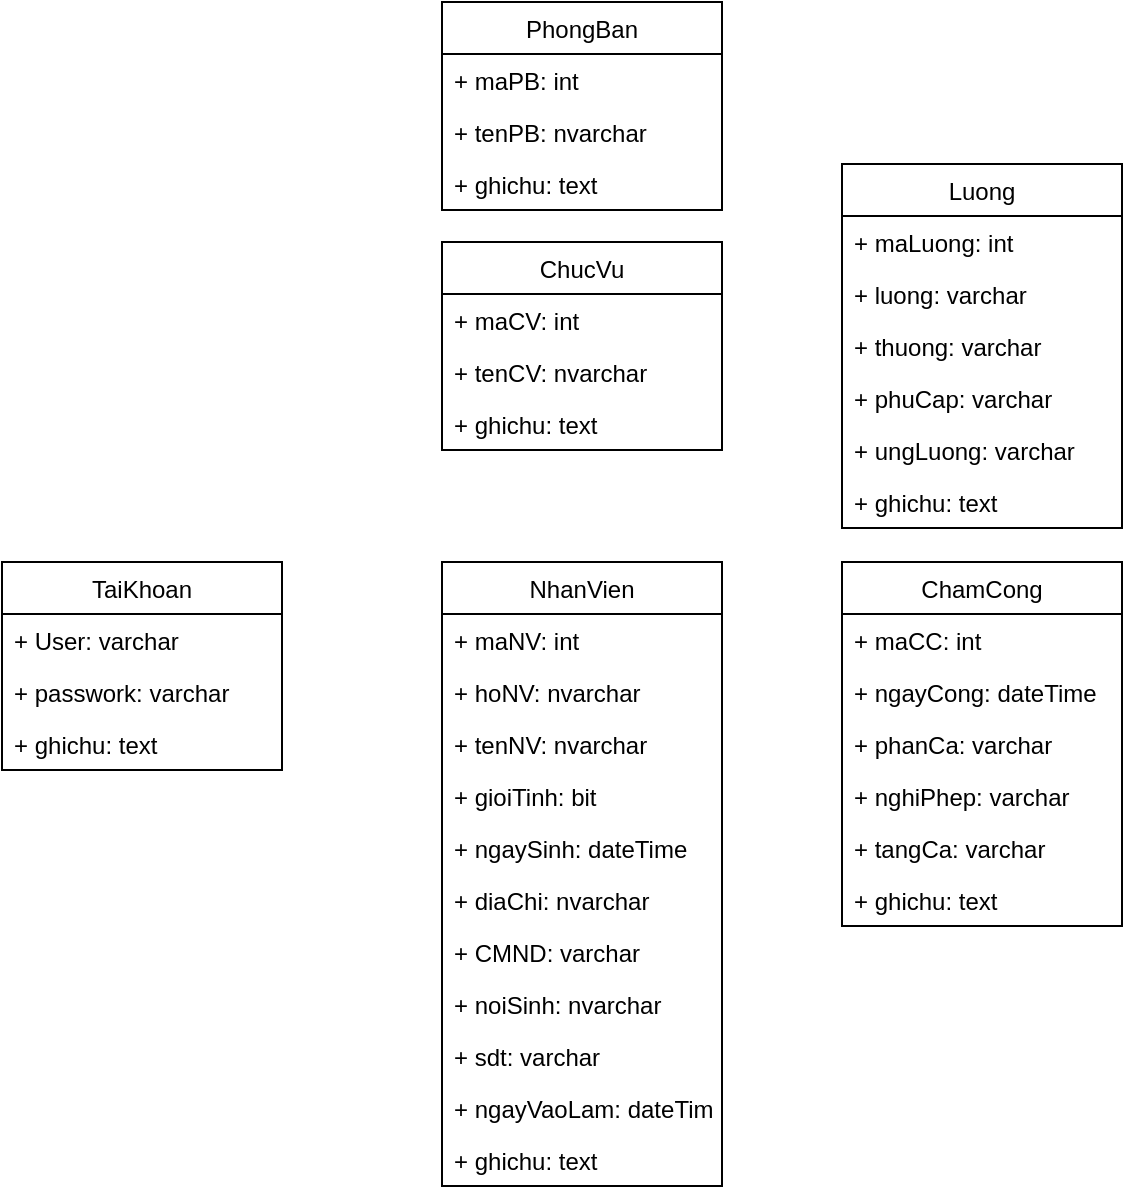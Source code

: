 <mxfile version="17.1.3" type="device"><diagram id="c9fbCX_mUACiOc3NLSKb" name="Page-1"><mxGraphModel dx="868" dy="450" grid="1" gridSize="10" guides="1" tooltips="1" connect="1" arrows="1" fold="1" page="1" pageScale="1" pageWidth="850" pageHeight="1100" math="0" shadow="0"><root><mxCell id="0"/><mxCell id="1" parent="0"/><mxCell id="HYWNe4LAX6FUEaXQ1EQL-1" value="NhanVien" style="swimlane;fontStyle=0;childLayout=stackLayout;horizontal=1;startSize=26;fillColor=none;horizontalStack=0;resizeParent=1;resizeParentMax=0;resizeLast=0;collapsible=1;marginBottom=0;" parent="1" vertex="1"><mxGeometry x="360" y="360" width="140" height="312" as="geometry"/></mxCell><mxCell id="HYWNe4LAX6FUEaXQ1EQL-2" value="+ maNV: int" style="text;strokeColor=none;fillColor=none;align=left;verticalAlign=top;spacingLeft=4;spacingRight=4;overflow=hidden;rotatable=0;points=[[0,0.5],[1,0.5]];portConstraint=eastwest;" parent="HYWNe4LAX6FUEaXQ1EQL-1" vertex="1"><mxGeometry y="26" width="140" height="26" as="geometry"/></mxCell><mxCell id="HYWNe4LAX6FUEaXQ1EQL-3" value="+ hoNV: nvarchar" style="text;strokeColor=none;fillColor=none;align=left;verticalAlign=top;spacingLeft=4;spacingRight=4;overflow=hidden;rotatable=0;points=[[0,0.5],[1,0.5]];portConstraint=eastwest;" parent="HYWNe4LAX6FUEaXQ1EQL-1" vertex="1"><mxGeometry y="52" width="140" height="26" as="geometry"/></mxCell><mxCell id="xoe-rJFLEXFUM1OHVGF3-1" value="+ tenNV: nvarchar" style="text;strokeColor=none;fillColor=none;align=left;verticalAlign=top;spacingLeft=4;spacingRight=4;overflow=hidden;rotatable=0;points=[[0,0.5],[1,0.5]];portConstraint=eastwest;" vertex="1" parent="HYWNe4LAX6FUEaXQ1EQL-1"><mxGeometry y="78" width="140" height="26" as="geometry"/></mxCell><mxCell id="HYWNe4LAX6FUEaXQ1EQL-5" value="+ gioiTinh: bit" style="text;strokeColor=none;fillColor=none;align=left;verticalAlign=top;spacingLeft=4;spacingRight=4;overflow=hidden;rotatable=0;points=[[0,0.5],[1,0.5]];portConstraint=eastwest;" parent="HYWNe4LAX6FUEaXQ1EQL-1" vertex="1"><mxGeometry y="104" width="140" height="26" as="geometry"/></mxCell><mxCell id="HYWNe4LAX6FUEaXQ1EQL-6" value="+ ngaySinh: dateTime" style="text;strokeColor=none;fillColor=none;align=left;verticalAlign=top;spacingLeft=4;spacingRight=4;overflow=hidden;rotatable=0;points=[[0,0.5],[1,0.5]];portConstraint=eastwest;" parent="HYWNe4LAX6FUEaXQ1EQL-1" vertex="1"><mxGeometry y="130" width="140" height="26" as="geometry"/></mxCell><mxCell id="HYWNe4LAX6FUEaXQ1EQL-8" value="+ diaChi: nvarchar" style="text;strokeColor=none;fillColor=none;align=left;verticalAlign=top;spacingLeft=4;spacingRight=4;overflow=hidden;rotatable=0;points=[[0,0.5],[1,0.5]];portConstraint=eastwest;" parent="HYWNe4LAX6FUEaXQ1EQL-1" vertex="1"><mxGeometry y="156" width="140" height="26" as="geometry"/></mxCell><mxCell id="HYWNe4LAX6FUEaXQ1EQL-7" value="+ CMND: varchar" style="text;strokeColor=none;fillColor=none;align=left;verticalAlign=top;spacingLeft=4;spacingRight=4;overflow=hidden;rotatable=0;points=[[0,0.5],[1,0.5]];portConstraint=eastwest;" parent="HYWNe4LAX6FUEaXQ1EQL-1" vertex="1"><mxGeometry y="182" width="140" height="26" as="geometry"/></mxCell><mxCell id="HYWNe4LAX6FUEaXQ1EQL-4" value="+ noiSinh: nvarchar" style="text;strokeColor=none;fillColor=none;align=left;verticalAlign=top;spacingLeft=4;spacingRight=4;overflow=hidden;rotatable=0;points=[[0,0.5],[1,0.5]];portConstraint=eastwest;" parent="HYWNe4LAX6FUEaXQ1EQL-1" vertex="1"><mxGeometry y="208" width="140" height="26" as="geometry"/></mxCell><mxCell id="HYWNe4LAX6FUEaXQ1EQL-9" value="+ sdt: varchar" style="text;strokeColor=none;fillColor=none;align=left;verticalAlign=top;spacingLeft=4;spacingRight=4;overflow=hidden;rotatable=0;points=[[0,0.5],[1,0.5]];portConstraint=eastwest;" parent="HYWNe4LAX6FUEaXQ1EQL-1" vertex="1"><mxGeometry y="234" width="140" height="26" as="geometry"/></mxCell><mxCell id="xoe-rJFLEXFUM1OHVGF3-3" value="+ ngayVaoLam: dateTime" style="text;strokeColor=none;fillColor=none;align=left;verticalAlign=top;spacingLeft=4;spacingRight=4;overflow=hidden;rotatable=0;points=[[0,0.5],[1,0.5]];portConstraint=eastwest;" vertex="1" parent="HYWNe4LAX6FUEaXQ1EQL-1"><mxGeometry y="260" width="140" height="26" as="geometry"/></mxCell><mxCell id="yrNsnFtLGGk8ycKt3YTh-4" value="+ ghichu: text" style="text;strokeColor=none;fillColor=none;align=left;verticalAlign=top;spacingLeft=4;spacingRight=4;overflow=hidden;rotatable=0;points=[[0,0.5],[1,0.5]];portConstraint=eastwest;" parent="HYWNe4LAX6FUEaXQ1EQL-1" vertex="1"><mxGeometry y="286" width="140" height="26" as="geometry"/></mxCell><mxCell id="HYWNe4LAX6FUEaXQ1EQL-10" value="PhongBan" style="swimlane;fontStyle=0;childLayout=stackLayout;horizontal=1;startSize=26;fillColor=none;horizontalStack=0;resizeParent=1;resizeParentMax=0;resizeLast=0;collapsible=1;marginBottom=0;" parent="1" vertex="1"><mxGeometry x="360" y="80" width="140" height="104" as="geometry"/></mxCell><mxCell id="HYWNe4LAX6FUEaXQ1EQL-11" value="+ maPB: int" style="text;strokeColor=none;fillColor=none;align=left;verticalAlign=top;spacingLeft=4;spacingRight=4;overflow=hidden;rotatable=0;points=[[0,0.5],[1,0.5]];portConstraint=eastwest;" parent="HYWNe4LAX6FUEaXQ1EQL-10" vertex="1"><mxGeometry y="26" width="140" height="26" as="geometry"/></mxCell><mxCell id="HYWNe4LAX6FUEaXQ1EQL-12" value="+ tenPB: nvarchar" style="text;strokeColor=none;fillColor=none;align=left;verticalAlign=top;spacingLeft=4;spacingRight=4;overflow=hidden;rotatable=0;points=[[0,0.5],[1,0.5]];portConstraint=eastwest;" parent="HYWNe4LAX6FUEaXQ1EQL-10" vertex="1"><mxGeometry y="52" width="140" height="26" as="geometry"/></mxCell><mxCell id="yrNsnFtLGGk8ycKt3YTh-9" value="+ ghichu: text" style="text;strokeColor=none;fillColor=none;align=left;verticalAlign=top;spacingLeft=4;spacingRight=4;overflow=hidden;rotatable=0;points=[[0,0.5],[1,0.5]];portConstraint=eastwest;" parent="HYWNe4LAX6FUEaXQ1EQL-10" vertex="1"><mxGeometry y="78" width="140" height="26" as="geometry"/></mxCell><mxCell id="HYWNe4LAX6FUEaXQ1EQL-19" value="ChucVu" style="swimlane;fontStyle=0;childLayout=stackLayout;horizontal=1;startSize=26;fillColor=none;horizontalStack=0;resizeParent=1;resizeParentMax=0;resizeLast=0;collapsible=1;marginBottom=0;" parent="1" vertex="1"><mxGeometry x="360" y="200" width="140" height="104" as="geometry"/></mxCell><mxCell id="HYWNe4LAX6FUEaXQ1EQL-20" value="+ maCV: int" style="text;strokeColor=none;fillColor=none;align=left;verticalAlign=top;spacingLeft=4;spacingRight=4;overflow=hidden;rotatable=0;points=[[0,0.5],[1,0.5]];portConstraint=eastwest;" parent="HYWNe4LAX6FUEaXQ1EQL-19" vertex="1"><mxGeometry y="26" width="140" height="26" as="geometry"/></mxCell><mxCell id="HYWNe4LAX6FUEaXQ1EQL-21" value="+ tenCV: nvarchar" style="text;strokeColor=none;fillColor=none;align=left;verticalAlign=top;spacingLeft=4;spacingRight=4;overflow=hidden;rotatable=0;points=[[0,0.5],[1,0.5]];portConstraint=eastwest;" parent="HYWNe4LAX6FUEaXQ1EQL-19" vertex="1"><mxGeometry y="52" width="140" height="26" as="geometry"/></mxCell><mxCell id="yrNsnFtLGGk8ycKt3YTh-8" value="+ ghichu: text" style="text;strokeColor=none;fillColor=none;align=left;verticalAlign=top;spacingLeft=4;spacingRight=4;overflow=hidden;rotatable=0;points=[[0,0.5],[1,0.5]];portConstraint=eastwest;" parent="HYWNe4LAX6FUEaXQ1EQL-19" vertex="1"><mxGeometry y="78" width="140" height="26" as="geometry"/></mxCell><mxCell id="HYWNe4LAX6FUEaXQ1EQL-22" value="Luong" style="swimlane;fontStyle=0;childLayout=stackLayout;horizontal=1;startSize=26;fillColor=none;horizontalStack=0;resizeParent=1;resizeParentMax=0;resizeLast=0;collapsible=1;marginBottom=0;" parent="1" vertex="1"><mxGeometry x="560" y="161" width="140" height="182" as="geometry"/></mxCell><mxCell id="HYWNe4LAX6FUEaXQ1EQL-23" value="+ maLuong: int" style="text;strokeColor=none;fillColor=none;align=left;verticalAlign=top;spacingLeft=4;spacingRight=4;overflow=hidden;rotatable=0;points=[[0,0.5],[1,0.5]];portConstraint=eastwest;" parent="HYWNe4LAX6FUEaXQ1EQL-22" vertex="1"><mxGeometry y="26" width="140" height="26" as="geometry"/></mxCell><mxCell id="HYWNe4LAX6FUEaXQ1EQL-24" value="+ luong: varchar" style="text;strokeColor=none;fillColor=none;align=left;verticalAlign=top;spacingLeft=4;spacingRight=4;overflow=hidden;rotatable=0;points=[[0,0.5],[1,0.5]];portConstraint=eastwest;" parent="HYWNe4LAX6FUEaXQ1EQL-22" vertex="1"><mxGeometry y="52" width="140" height="26" as="geometry"/></mxCell><mxCell id="HYWNe4LAX6FUEaXQ1EQL-25" value="+ thuong: varchar" style="text;strokeColor=none;fillColor=none;align=left;verticalAlign=top;spacingLeft=4;spacingRight=4;overflow=hidden;rotatable=0;points=[[0,0.5],[1,0.5]];portConstraint=eastwest;" parent="HYWNe4LAX6FUEaXQ1EQL-22" vertex="1"><mxGeometry y="78" width="140" height="26" as="geometry"/></mxCell><mxCell id="HYWNe4LAX6FUEaXQ1EQL-26" value="+ phuCap: varchar" style="text;strokeColor=none;fillColor=none;align=left;verticalAlign=top;spacingLeft=4;spacingRight=4;overflow=hidden;rotatable=0;points=[[0,0.5],[1,0.5]];portConstraint=eastwest;" parent="HYWNe4LAX6FUEaXQ1EQL-22" vertex="1"><mxGeometry y="104" width="140" height="26" as="geometry"/></mxCell><mxCell id="HYWNe4LAX6FUEaXQ1EQL-27" value="+ ungLuong: varchar" style="text;strokeColor=none;fillColor=none;align=left;verticalAlign=top;spacingLeft=4;spacingRight=4;overflow=hidden;rotatable=0;points=[[0,0.5],[1,0.5]];portConstraint=eastwest;" parent="HYWNe4LAX6FUEaXQ1EQL-22" vertex="1"><mxGeometry y="130" width="140" height="26" as="geometry"/></mxCell><mxCell id="yrNsnFtLGGk8ycKt3YTh-6" value="+ ghichu: text" style="text;strokeColor=none;fillColor=none;align=left;verticalAlign=top;spacingLeft=4;spacingRight=4;overflow=hidden;rotatable=0;points=[[0,0.5],[1,0.5]];portConstraint=eastwest;" parent="HYWNe4LAX6FUEaXQ1EQL-22" vertex="1"><mxGeometry y="156" width="140" height="26" as="geometry"/></mxCell><mxCell id="HYWNe4LAX6FUEaXQ1EQL-31" value="ChamCong" style="swimlane;fontStyle=0;childLayout=stackLayout;horizontal=1;startSize=26;fillColor=none;horizontalStack=0;resizeParent=1;resizeParentMax=0;resizeLast=0;collapsible=1;marginBottom=0;" parent="1" vertex="1"><mxGeometry x="560" y="360" width="140" height="182" as="geometry"/></mxCell><mxCell id="HYWNe4LAX6FUEaXQ1EQL-32" value="+ maCC: int" style="text;strokeColor=none;fillColor=none;align=left;verticalAlign=top;spacingLeft=4;spacingRight=4;overflow=hidden;rotatable=0;points=[[0,0.5],[1,0.5]];portConstraint=eastwest;" parent="HYWNe4LAX6FUEaXQ1EQL-31" vertex="1"><mxGeometry y="26" width="140" height="26" as="geometry"/></mxCell><mxCell id="HYWNe4LAX6FUEaXQ1EQL-33" value="+ ngayCong: dateTime" style="text;strokeColor=none;fillColor=none;align=left;verticalAlign=top;spacingLeft=4;spacingRight=4;overflow=hidden;rotatable=0;points=[[0,0.5],[1,0.5]];portConstraint=eastwest;" parent="HYWNe4LAX6FUEaXQ1EQL-31" vertex="1"><mxGeometry y="52" width="140" height="26" as="geometry"/></mxCell><mxCell id="HYWNe4LAX6FUEaXQ1EQL-34" value="+ phanCa: varchar" style="text;strokeColor=none;fillColor=none;align=left;verticalAlign=top;spacingLeft=4;spacingRight=4;overflow=hidden;rotatable=0;points=[[0,0.5],[1,0.5]];portConstraint=eastwest;" parent="HYWNe4LAX6FUEaXQ1EQL-31" vertex="1"><mxGeometry y="78" width="140" height="26" as="geometry"/></mxCell><mxCell id="HYWNe4LAX6FUEaXQ1EQL-35" value="+ nghiPhep: varchar" style="text;strokeColor=none;fillColor=none;align=left;verticalAlign=top;spacingLeft=4;spacingRight=4;overflow=hidden;rotatable=0;points=[[0,0.5],[1,0.5]];portConstraint=eastwest;" parent="HYWNe4LAX6FUEaXQ1EQL-31" vertex="1"><mxGeometry y="104" width="140" height="26" as="geometry"/></mxCell><mxCell id="HYWNe4LAX6FUEaXQ1EQL-36" value="+ tangCa: varchar" style="text;strokeColor=none;fillColor=none;align=left;verticalAlign=top;spacingLeft=4;spacingRight=4;overflow=hidden;rotatable=0;points=[[0,0.5],[1,0.5]];portConstraint=eastwest;" parent="HYWNe4LAX6FUEaXQ1EQL-31" vertex="1"><mxGeometry y="130" width="140" height="26" as="geometry"/></mxCell><mxCell id="yrNsnFtLGGk8ycKt3YTh-5" value="+ ghichu: text" style="text;strokeColor=none;fillColor=none;align=left;verticalAlign=top;spacingLeft=4;spacingRight=4;overflow=hidden;rotatable=0;points=[[0,0.5],[1,0.5]];portConstraint=eastwest;" parent="HYWNe4LAX6FUEaXQ1EQL-31" vertex="1"><mxGeometry y="156" width="140" height="26" as="geometry"/></mxCell><mxCell id="yrNsnFtLGGk8ycKt3YTh-1" value="TaiKhoan" style="swimlane;fontStyle=0;childLayout=stackLayout;horizontal=1;startSize=26;fillColor=none;horizontalStack=0;resizeParent=1;resizeParentMax=0;resizeLast=0;collapsible=1;marginBottom=0;" parent="1" vertex="1"><mxGeometry x="140" y="360" width="140" height="104" as="geometry"/></mxCell><mxCell id="yrNsnFtLGGk8ycKt3YTh-2" value="+ User: varchar&#10;" style="text;strokeColor=none;fillColor=none;align=left;verticalAlign=top;spacingLeft=4;spacingRight=4;overflow=hidden;rotatable=0;points=[[0,0.5],[1,0.5]];portConstraint=eastwest;" parent="yrNsnFtLGGk8ycKt3YTh-1" vertex="1"><mxGeometry y="26" width="140" height="26" as="geometry"/></mxCell><mxCell id="yrNsnFtLGGk8ycKt3YTh-3" value="+ passwork: varchar" style="text;strokeColor=none;fillColor=none;align=left;verticalAlign=top;spacingLeft=4;spacingRight=4;overflow=hidden;rotatable=0;points=[[0,0.5],[1,0.5]];portConstraint=eastwest;" parent="yrNsnFtLGGk8ycKt3YTh-1" vertex="1"><mxGeometry y="52" width="140" height="26" as="geometry"/></mxCell><mxCell id="yrNsnFtLGGk8ycKt3YTh-7" value="+ ghichu: text" style="text;strokeColor=none;fillColor=none;align=left;verticalAlign=top;spacingLeft=4;spacingRight=4;overflow=hidden;rotatable=0;points=[[0,0.5],[1,0.5]];portConstraint=eastwest;" parent="yrNsnFtLGGk8ycKt3YTh-1" vertex="1"><mxGeometry y="78" width="140" height="26" as="geometry"/></mxCell></root></mxGraphModel></diagram></mxfile>